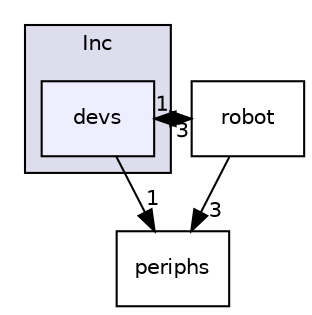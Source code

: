 digraph "Inc/devs" {
  compound=true
  node [ fontsize="10", fontname="Helvetica"];
  edge [ labelfontsize="10", labelfontname="Helvetica"];
  subgraph clusterdir_f93dfce691d792349f1c14ede440e2e6 {
    graph [ bgcolor="#ddddee", pencolor="black", label="Inc" fontname="Helvetica", fontsize="10", URL="dir_f93dfce691d792349f1c14ede440e2e6.html"]
  dir_46955845dd59434a32a783e8d861b798 [shape=box, label="devs", style="filled", fillcolor="#eeeeff", pencolor="black", URL="dir_46955845dd59434a32a783e8d861b798.html"];
  }
  dir_bfd5262fdc8c72a1d3c1126962ccb674 [shape=box label="robot" URL="dir_bfd5262fdc8c72a1d3c1126962ccb674.html"];
  dir_6ba445f4df4d3f06febc9c0c23bad915 [shape=box label="periphs" URL="dir_6ba445f4df4d3f06febc9c0c23bad915.html"];
  dir_bfd5262fdc8c72a1d3c1126962ccb674->dir_46955845dd59434a32a783e8d861b798 [headlabel="3", labeldistance=1.5 headhref="dir_000003_000001.html"];
  dir_bfd5262fdc8c72a1d3c1126962ccb674->dir_6ba445f4df4d3f06febc9c0c23bad915 [headlabel="3", labeldistance=1.5 headhref="dir_000003_000002.html"];
  dir_46955845dd59434a32a783e8d861b798->dir_bfd5262fdc8c72a1d3c1126962ccb674 [headlabel="1", labeldistance=1.5 headhref="dir_000001_000003.html"];
  dir_46955845dd59434a32a783e8d861b798->dir_6ba445f4df4d3f06febc9c0c23bad915 [headlabel="1", labeldistance=1.5 headhref="dir_000001_000002.html"];
}

